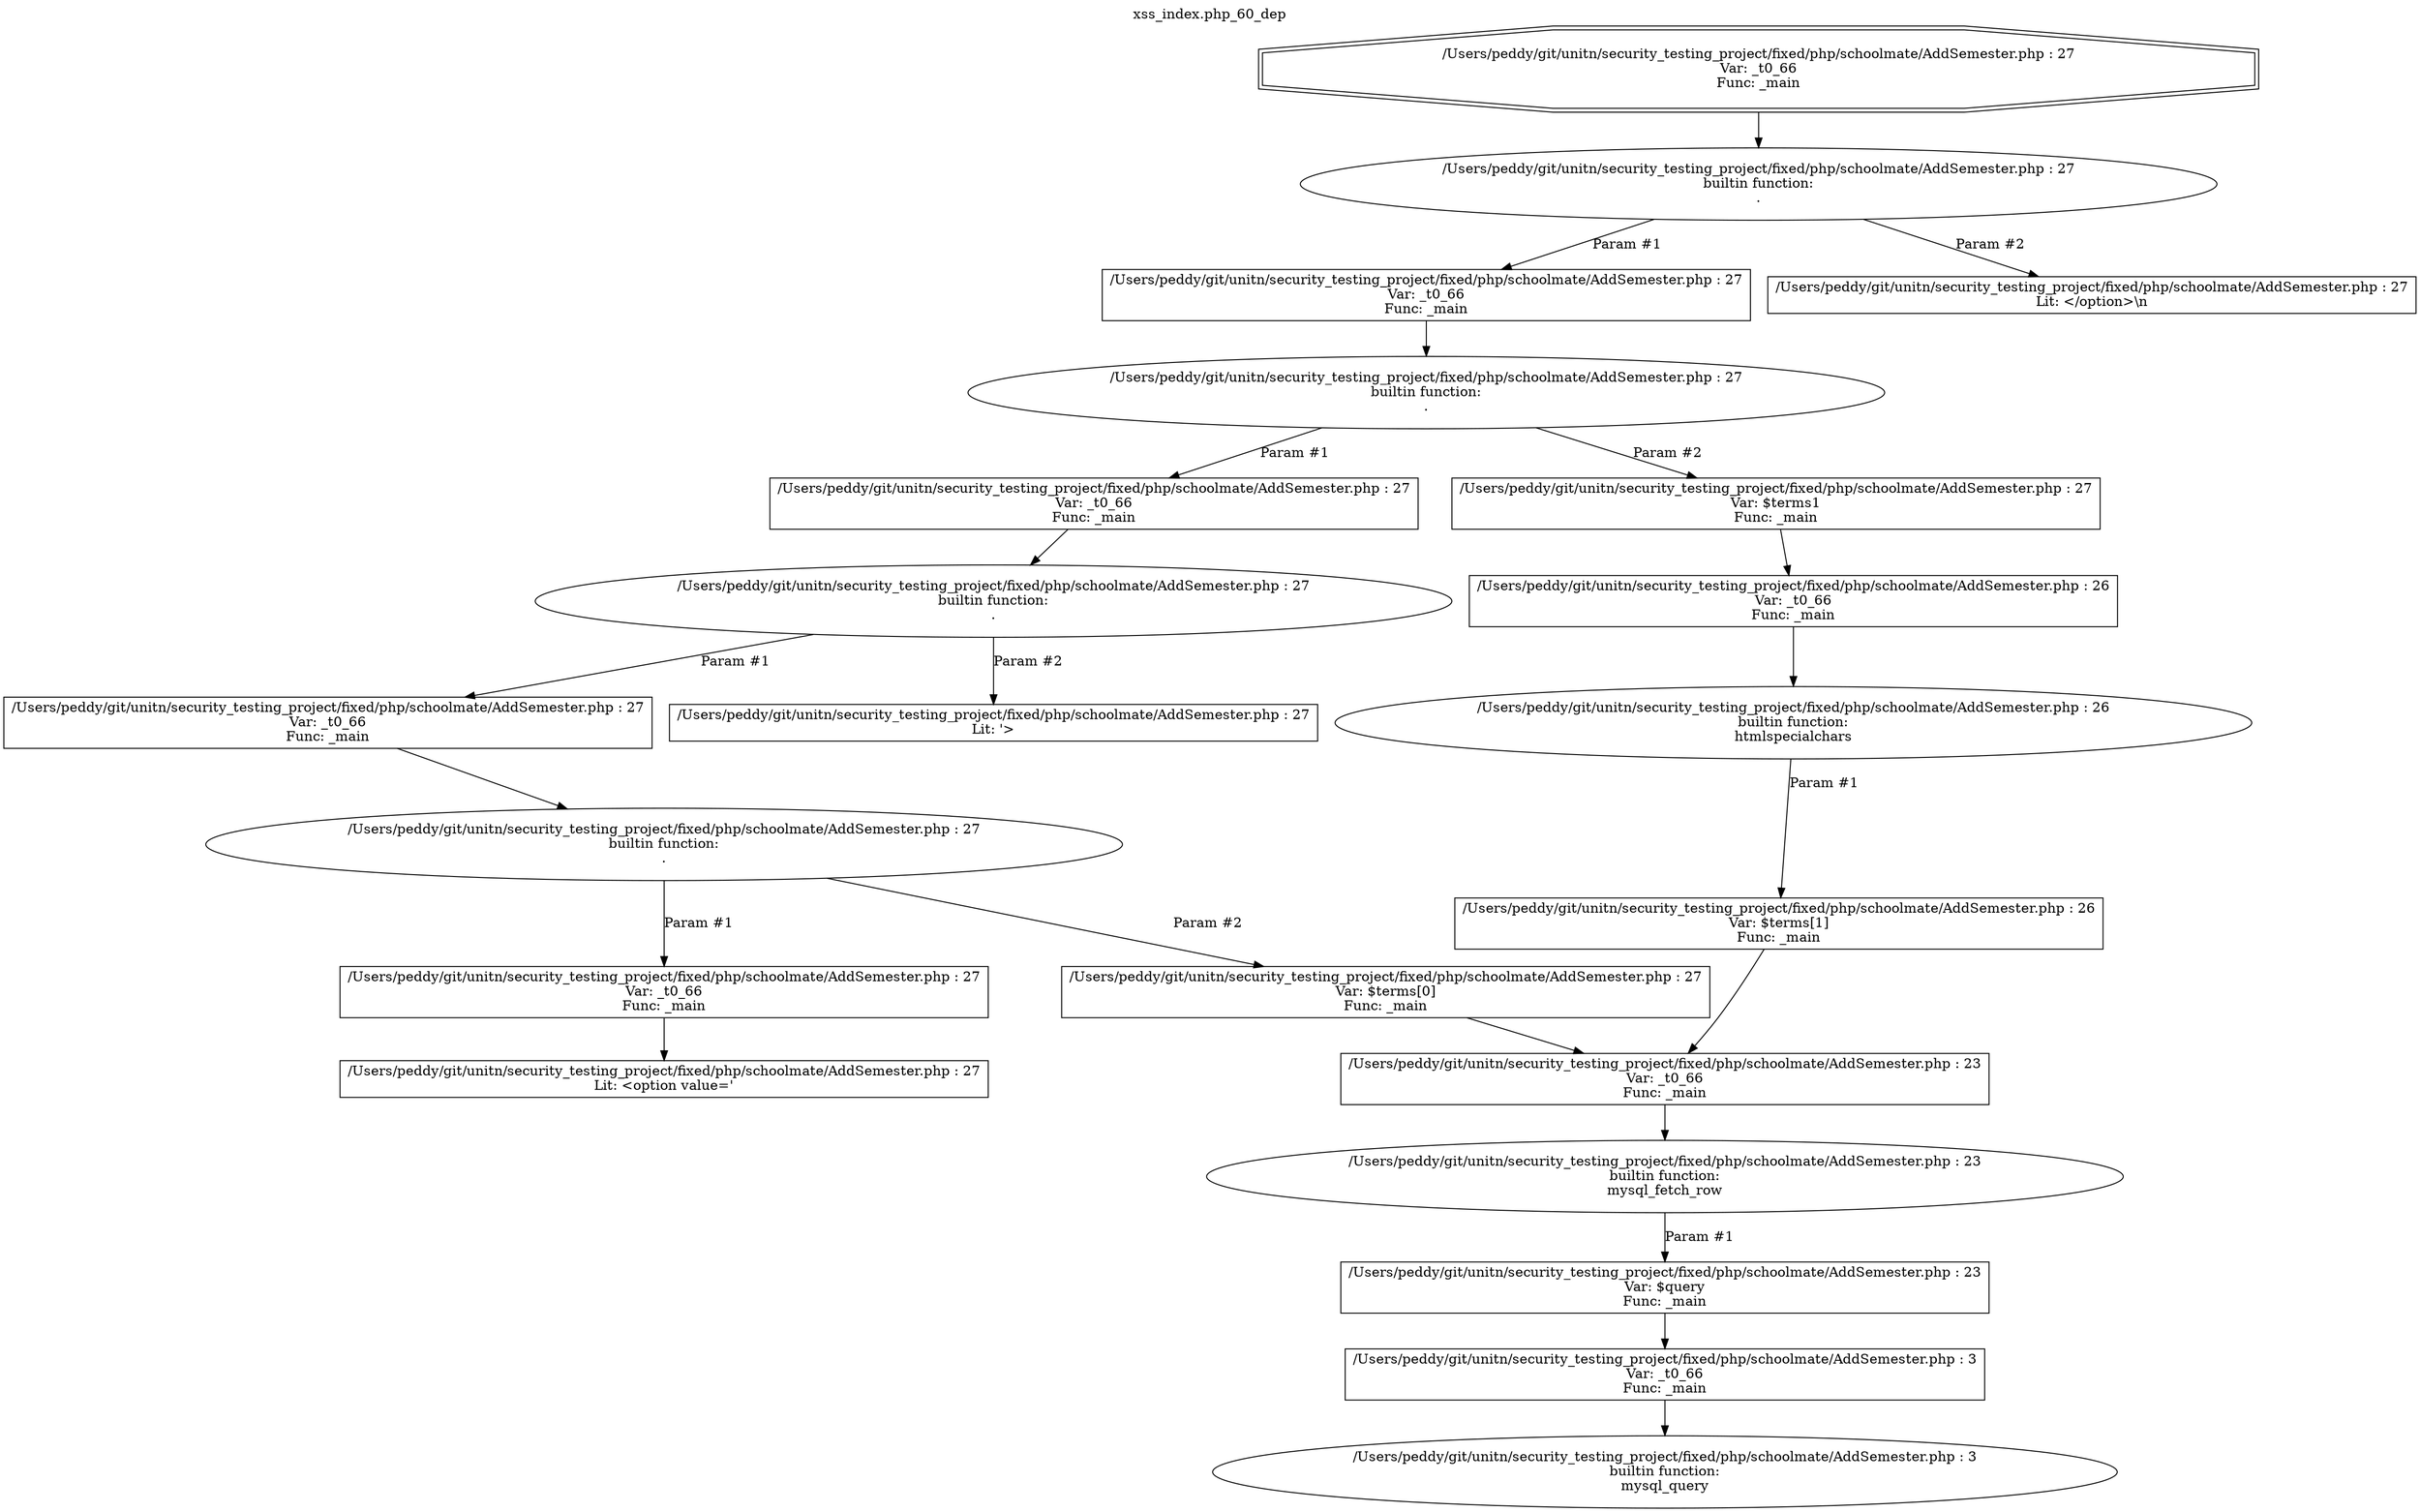 digraph cfg {
  label="xss_index.php_60_dep";
  labelloc=t;
  n1 [shape=doubleoctagon, label="/Users/peddy/git/unitn/security_testing_project/fixed/php/schoolmate/AddSemester.php : 27\nVar: _t0_66\nFunc: _main\n"];
  n2 [shape=ellipse, label="/Users/peddy/git/unitn/security_testing_project/fixed/php/schoolmate/AddSemester.php : 27\nbuiltin function:\n.\n"];
  n3 [shape=box, label="/Users/peddy/git/unitn/security_testing_project/fixed/php/schoolmate/AddSemester.php : 27\nVar: _t0_66\nFunc: _main\n"];
  n4 [shape=ellipse, label="/Users/peddy/git/unitn/security_testing_project/fixed/php/schoolmate/AddSemester.php : 27\nbuiltin function:\n.\n"];
  n5 [shape=box, label="/Users/peddy/git/unitn/security_testing_project/fixed/php/schoolmate/AddSemester.php : 27\nVar: _t0_66\nFunc: _main\n"];
  n6 [shape=ellipse, label="/Users/peddy/git/unitn/security_testing_project/fixed/php/schoolmate/AddSemester.php : 27\nbuiltin function:\n.\n"];
  n7 [shape=box, label="/Users/peddy/git/unitn/security_testing_project/fixed/php/schoolmate/AddSemester.php : 27\nVar: _t0_66\nFunc: _main\n"];
  n8 [shape=ellipse, label="/Users/peddy/git/unitn/security_testing_project/fixed/php/schoolmate/AddSemester.php : 27\nbuiltin function:\n.\n"];
  n9 [shape=box, label="/Users/peddy/git/unitn/security_testing_project/fixed/php/schoolmate/AddSemester.php : 27\nVar: _t0_66\nFunc: _main\n"];
  n10 [shape=box, label="/Users/peddy/git/unitn/security_testing_project/fixed/php/schoolmate/AddSemester.php : 27\nLit: <option value='\n"];
  n11 [shape=box, label="/Users/peddy/git/unitn/security_testing_project/fixed/php/schoolmate/AddSemester.php : 27\nVar: $terms[0]\nFunc: _main\n"];
  n12 [shape=box, label="/Users/peddy/git/unitn/security_testing_project/fixed/php/schoolmate/AddSemester.php : 23\nVar: _t0_66\nFunc: _main\n"];
  n13 [shape=ellipse, label="/Users/peddy/git/unitn/security_testing_project/fixed/php/schoolmate/AddSemester.php : 23\nbuiltin function:\nmysql_fetch_row\n"];
  n14 [shape=box, label="/Users/peddy/git/unitn/security_testing_project/fixed/php/schoolmate/AddSemester.php : 23\nVar: $query\nFunc: _main\n"];
  n15 [shape=box, label="/Users/peddy/git/unitn/security_testing_project/fixed/php/schoolmate/AddSemester.php : 3\nVar: _t0_66\nFunc: _main\n"];
  n16 [shape=ellipse, label="/Users/peddy/git/unitn/security_testing_project/fixed/php/schoolmate/AddSemester.php : 3\nbuiltin function:\nmysql_query\n"];
  n17 [shape=box, label="/Users/peddy/git/unitn/security_testing_project/fixed/php/schoolmate/AddSemester.php : 27\nLit: '>\n"];
  n18 [shape=box, label="/Users/peddy/git/unitn/security_testing_project/fixed/php/schoolmate/AddSemester.php : 27\nVar: $terms1\nFunc: _main\n"];
  n19 [shape=box, label="/Users/peddy/git/unitn/security_testing_project/fixed/php/schoolmate/AddSemester.php : 26\nVar: _t0_66\nFunc: _main\n"];
  n20 [shape=ellipse, label="/Users/peddy/git/unitn/security_testing_project/fixed/php/schoolmate/AddSemester.php : 26\nbuiltin function:\nhtmlspecialchars\n"];
  n21 [shape=box, label="/Users/peddy/git/unitn/security_testing_project/fixed/php/schoolmate/AddSemester.php : 26\nVar: $terms[1]\nFunc: _main\n"];
  n22 [shape=box, label="/Users/peddy/git/unitn/security_testing_project/fixed/php/schoolmate/AddSemester.php : 27\nLit: </option>\\n\n"];
  n1 -> n2;
  n3 -> n4;
  n5 -> n6;
  n7 -> n8;
  n9 -> n10;
  n8 -> n9[label="Param #1"];
  n8 -> n11[label="Param #2"];
  n12 -> n13;
  n15 -> n16;
  n14 -> n15;
  n13 -> n14[label="Param #1"];
  n11 -> n12;
  n6 -> n7[label="Param #1"];
  n6 -> n17[label="Param #2"];
  n4 -> n5[label="Param #1"];
  n4 -> n18[label="Param #2"];
  n19 -> n20;
  n21 -> n12;
  n20 -> n21[label="Param #1"];
  n18 -> n19;
  n2 -> n3[label="Param #1"];
  n2 -> n22[label="Param #2"];
}
